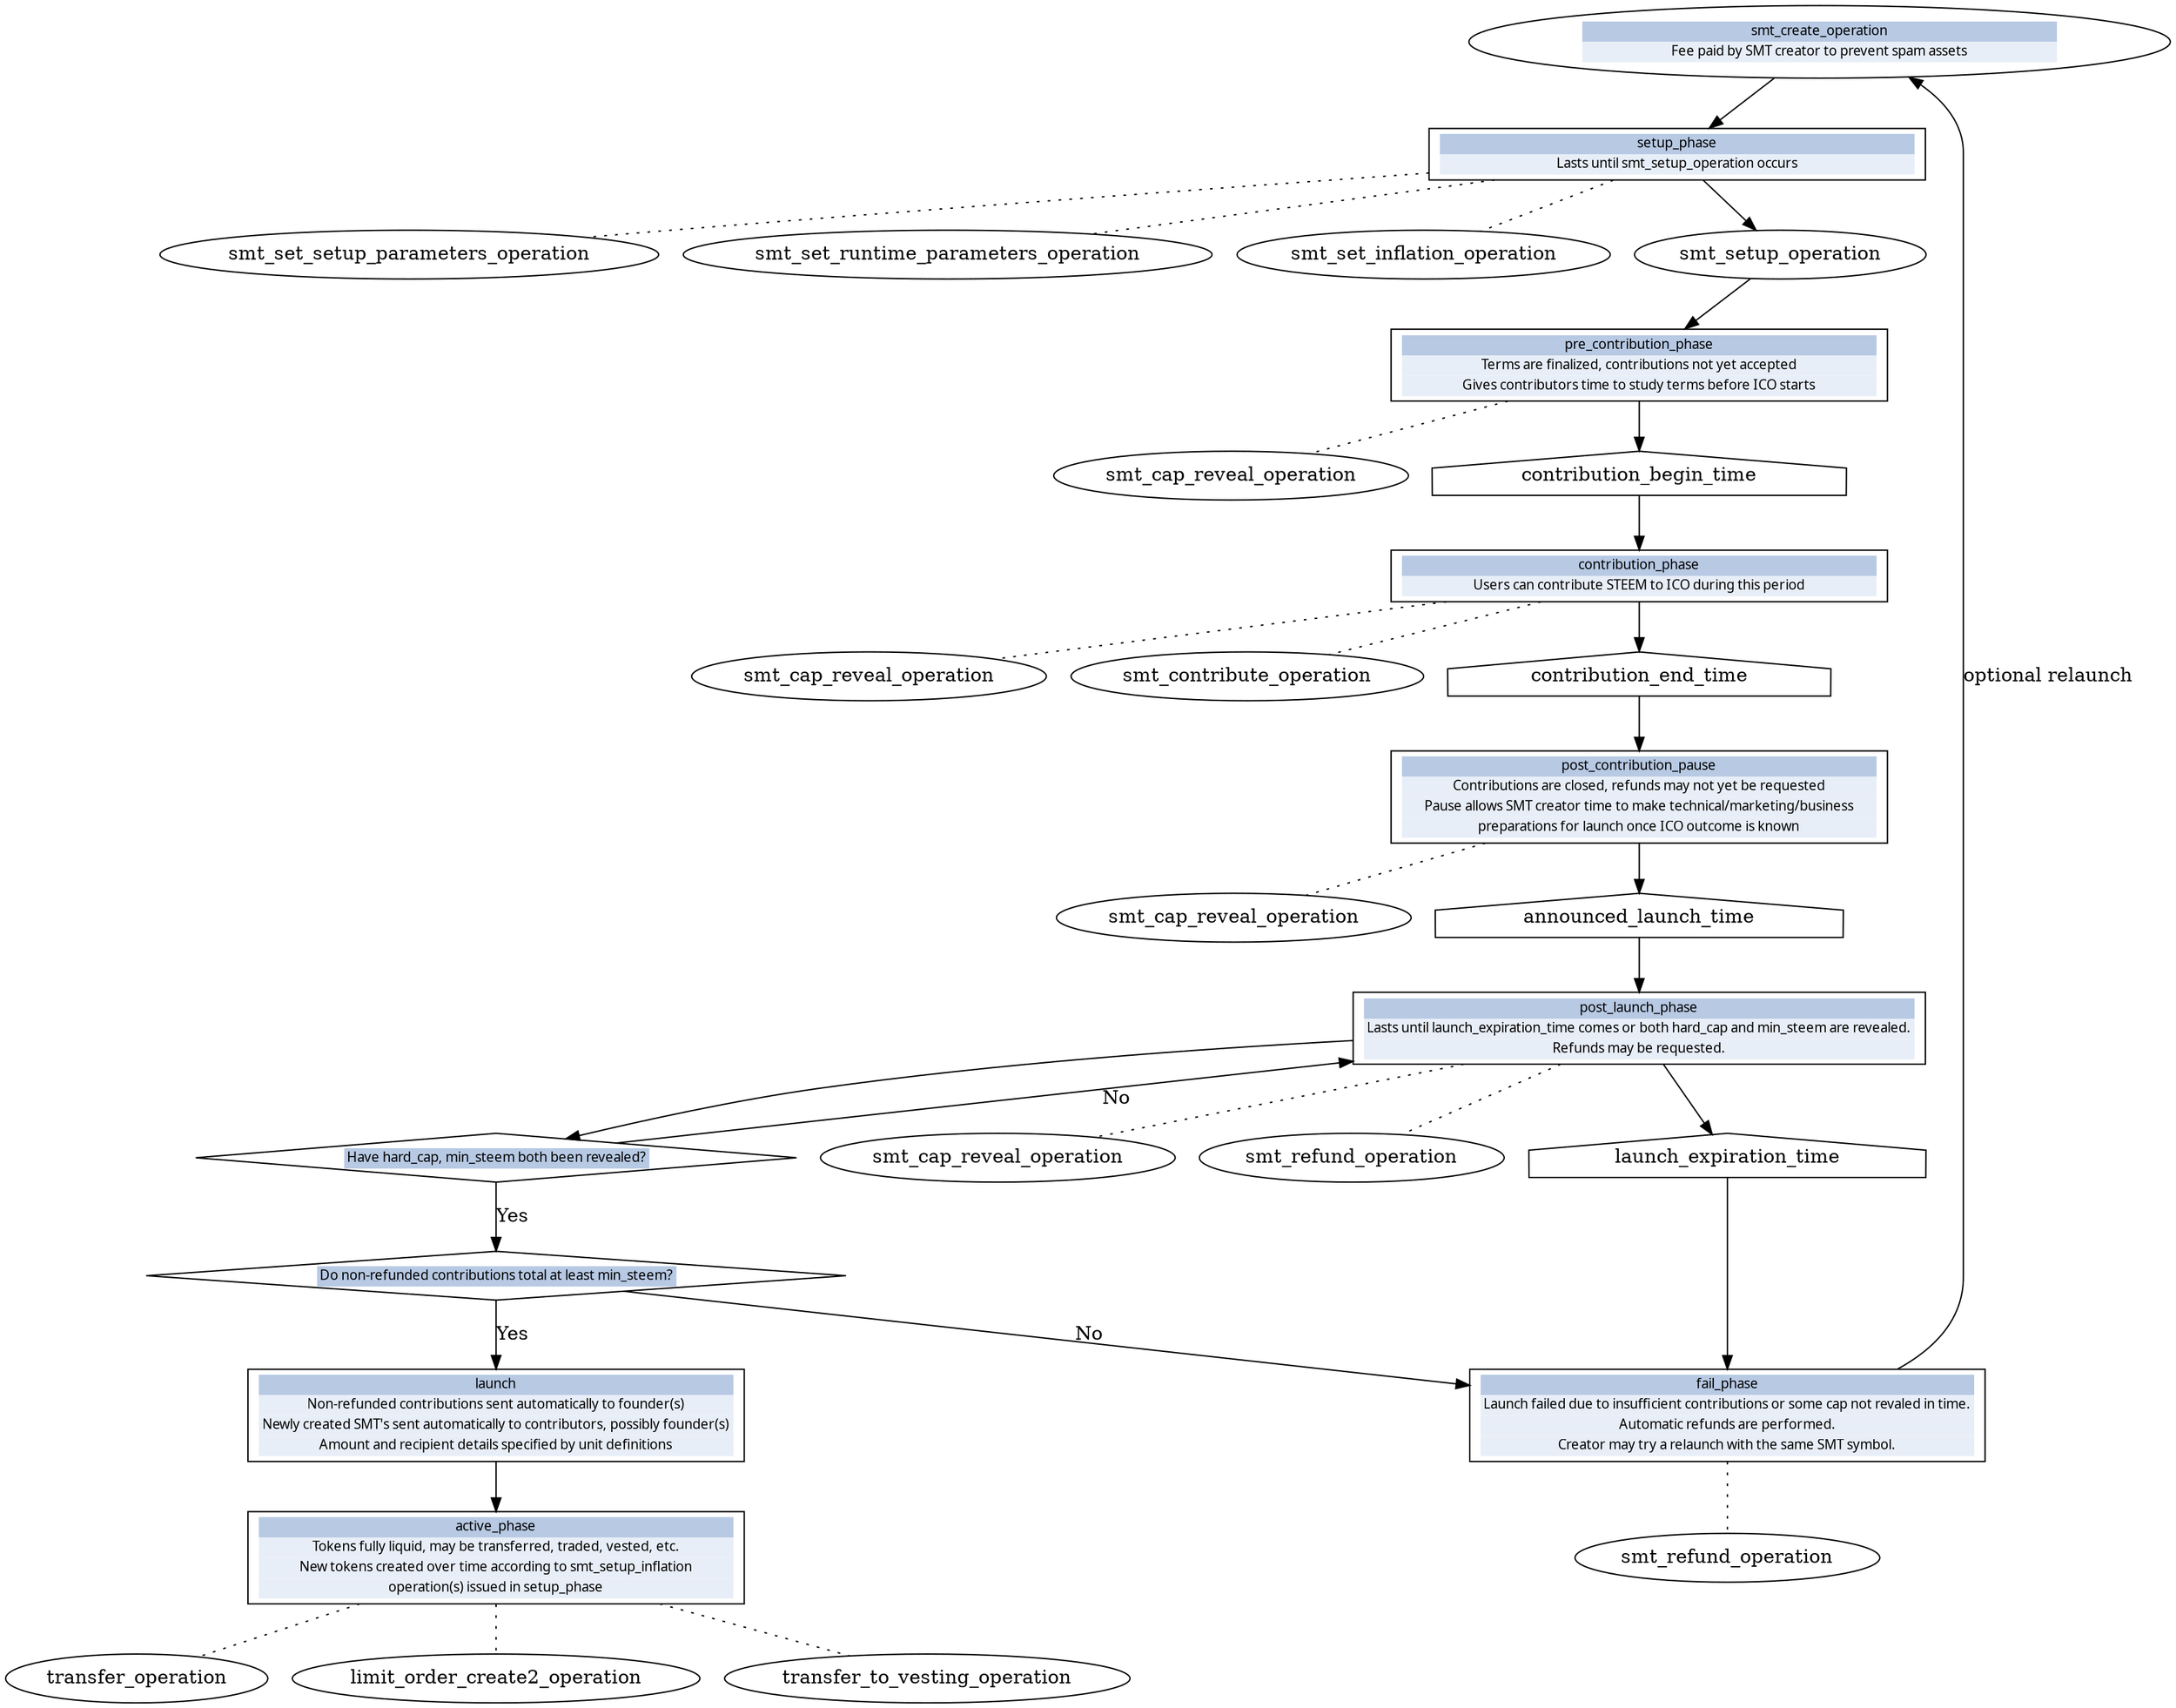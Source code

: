 digraph {
   {
      smt_create_operation[shape=ellipse group=mainline
		label=
		<
			<FONT POINT-SIZE="10" FACE="dialog">
			<TABLE BORDER="0" CELLSPACING="0">
			<TR><TD WIDTH="350" BGCOLOR="#b7c9e3">smt_create_operation</TD></TR>
			<TR><TD BGCOLOR="#e8eef7">Fee paid by SMT creator to prevent spam assets</TD></TR>
			</TABLE>
			</FONT>
		>
      ]

      setup_phase[shape=rectangle group=mainline
		label=
		<
			<FONT POINT-SIZE="10" FACE="dialog">
			<TABLE BORDER="0" CELLSPACING="0">
			<TR><TD WIDTH="350" BGCOLOR="#b7c9e3">setup_phase</TD></TR>
			<TR><TD BGCOLOR="#e8eef7">Lasts until smt_setup_operation occurs</TD></TR>
			</TABLE>
			</FONT>
		>
      ]

      pre_contribution_phase[shape=rectangle group=mainline
		label=
		<
			<FONT POINT-SIZE="10" FACE="dialog">
			<TABLE BORDER="0" CELLSPACING="0">
			<TR><TD WIDTH="350" BGCOLOR="#b7c9e3">pre_contribution_phase</TD></TR>
			<TR><TD BGCOLOR="#e8eef7">Terms are finalized, contributions not yet accepted</TD></TR>
			<TR><TD BGCOLOR="#e8eef7">Gives contributors time to study terms before ICO starts</TD></TR>
			</TABLE>
			</FONT>
		>
      ]

      contribution_begin_time[shape=house group=mainline]

      contribution_phase[shape=rectangle group=mainline
		label=
		<
			<FONT POINT-SIZE="10" FACE="dialog">
			<TABLE BORDER="0" CELLSPACING="0">
			<TR><TD WIDTH="350" BGCOLOR="#b7c9e3">contribution_phase</TD></TR>
			<TR><TD BGCOLOR="#e8eef7">Users can contribute STEEM to ICO during this period</TD></TR>
			</TABLE>
			</FONT>
		>
      ]

      contribution_end_time[shape=house group=mainline]

      post_contribution_pause[shape=rectangle group=mainline
		label=
		<
			<FONT POINT-SIZE="10" FACE="dialog">
			<TABLE BORDER="0" CELLSPACING="0">
			<TR><TD WIDTH="350" BGCOLOR="#b7c9e3">post_contribution_pause</TD></TR>
			<TR><TD BGCOLOR="#e8eef7">Contributions are closed, refunds may not yet be requested</TD></TR>
			<TR><TD BGCOLOR="#e8eef7">Pause allows SMT creator time to make technical/marketing/business</TD></TR>
                        <TR><TD BGCOLOR="#e8eef7">preparations for launch once ICO outcome is known</TD></TR>
			</TABLE>
			</FONT>
		>
      ]

      announced_launch_time[shape=house group=mainline]

      post_launch_phase[shape=rectangle group=mainline
		label=
		<
			<FONT POINT-SIZE="10" FACE="dialog">
			<TABLE BORDER="0" CELLSPACING="0">
			<TR><TD WIDTH="350" BGCOLOR="#b7c9e3">post_launch_phase</TD></TR>
			<TR><TD BGCOLOR="#e8eef7">Lasts until launch_expiration_time comes or both hard_cap and min_steem are revealed.</TD></TR>
			<TR><TD BGCOLOR="#e8eef7">Refunds may be requested.</TD></TR>
			</TABLE>
			</FONT>
		>
      ]

      launch_expiration_time[shape=house group=mainline]

      fail_phase[shape=rectangle group=mainline
		label=
		<
			<FONT POINT-SIZE="10" FACE="dialog">
			<TABLE BORDER="0" CELLSPACING="0">
			<TR><TD WIDTH="350" BGCOLOR="#b7c9e3">fail_phase</TD></TR>
			<TR><TD BGCOLOR="#e8eef7">Launch failed due to insufficient contributions or some cap not revaled in time.</TD></TR>
			<TR><TD BGCOLOR="#e8eef7">Automatic refunds are performed.</TD></TR>
			<TR><TD BGCOLOR="#e8eef7">Creator may try a relaunch with the same SMT symbol.</TD></TR>
			</TABLE>
			</FONT>
		>
      ]

      cap_revealed[shape=diamond group=successline
		label=
		<
			<FONT POINT-SIZE="10" FACE="dialog">
			<TABLE BORDER="0" CELLSPACING="0">
			<TR><TD BGCOLOR="#b7c9e3">Have hard_cap, min_steem both been revealed?</TD></TR>
			</TABLE>
			</FONT>
		>]

      sufficient_contributions[shape=diamond group=successline
		label=
		<
			<FONT POINT-SIZE="10" FACE="dialog">
			<TABLE BORDER="0" CELLSPACING="0">
			<TR><TD BGCOLOR="#b7c9e3">Do non-refunded contributions total at least min_steem?</TD></TR>
			</TABLE>
			</FONT>
		>]

      launch[shape=rectangle group=successline
		label=
		<
			<FONT POINT-SIZE="10" FACE="dialog">
			<TABLE BORDER="0" CELLSPACING="0">
			<TR><TD WIDTH="350" BGCOLOR="#b7c9e3">launch</TD></TR>
			<TR><TD BGCOLOR="#e8eef7">Non-refunded contributions sent automatically to founder(s)</TD></TR>
			<TR><TD BGCOLOR="#e8eef7">Newly created SMT's sent automatically to contributors, possibly founder(s)</TD></TR>
                        <TR><TD BGCOLOR="#e8eef7">Amount and recipient details specified by unit definitions</TD></TR>
			</TABLE>
			</FONT>
		>
      ]

      active_phase[shape=rectangle group=successline
		label=
		<
			<FONT POINT-SIZE="10" FACE="dialog">
			<TABLE BORDER="0" CELLSPACING="0">
			<TR><TD WIDTH="350" BGCOLOR="#b7c9e3">active_phase</TD></TR>
			<TR><TD BGCOLOR="#e8eef7">Tokens fully liquid, may be transferred, traded, vested, etc.</TD></TR>
			<TR><TD BGCOLOR="#e8eef7">New tokens created over time according to smt_setup_inflation</TD></TR>
                        <TR><TD BGCOLOR="#e8eef7">operation(s) issued in setup_phase</TD></TR>
			</TABLE>
			</FONT>
		>
      ]

      smt_setup_operation[shape=ellipse]

      smt_cap_reveal_operation_1[shape=ellipse label=smt_cap_reveal_operation]
      smt_cap_reveal_operation_2[shape=ellipse label=smt_cap_reveal_operation]
      smt_cap_reveal_operation_3[shape=ellipse label=smt_cap_reveal_operation]
      smt_cap_reveal_operation_4[shape=ellipse label=smt_cap_reveal_operation]

      smt_refund_operation_1[shape=ellipse label=smt_refund_operation]
      smt_refund_operation_2[shape=ellipse label=smt_refund_operation]
   }

   {rank = same; cap_revealed; smt_cap_reveal_operation_4; smt_refund_operation_1; launch_expiration_time;}

   smt_create_operation -> setup_phase;
   setup_phase -> smt_setup_operation;
   smt_setup_operation -> pre_contribution_phase;
   pre_contribution_phase -> contribution_begin_time;
   contribution_begin_time -> contribution_phase;
   contribution_phase -> contribution_end_time;
   contribution_end_time -> post_contribution_pause;
   post_contribution_pause -> announced_launch_time;
   announced_launch_time -> post_launch_phase;
   post_launch_phase -> launch_expiration_time;
   launch_expiration_time -> fail_phase;
   fail_phase -> smt_create_operation [label="optional relaunch"];
   post_launch_phase -> cap_revealed;
   cap_revealed -> sufficient_contributions [label="Yes"];
   sufficient_contributions -> launch [label="Yes"];
   sufficient_contributions -> fail_phase [label="No"];
   cap_revealed -> post_launch_phase [label="No"];
   launch -> active_phase;

   post_launch_phase -> smt_cap_reveal_operation_4 [style=dotted arrowhead=none];
   post_launch_phase -> smt_refund_operation_1 [style=dotted arrowhead=none];

   fail_phase -> smt_refund_operation_2 [style=dotted arrowhead=none];

   setup_phase -> smt_set_setup_parameters_operation [style=dotted arrowhead=none];
   setup_phase -> smt_set_runtime_parameters_operation [style=dotted arrowhead=none];
   setup_phase -> smt_set_inflation_operation [style=dotted arrowhead=none];

   pre_contribution_phase -> smt_cap_reveal_operation_1 [style=dotted arrowhead=none];
   contribution_phase -> smt_cap_reveal_operation_2 [style=dotted arrowhead=none];
   post_contribution_pause -> smt_cap_reveal_operation_3 [style=dotted arrowhead=none];

   contribution_phase -> smt_contribute_operation [style=dotted arrowhead=none];

   active_phase -> transfer_operation [style=dotted arrowhead=none];
   active_phase -> limit_order_create2_operation [style=dotted arrowhead=none];
   active_phase -> transfer_to_vesting_operation [style=dotted arrowhead=none];
}
